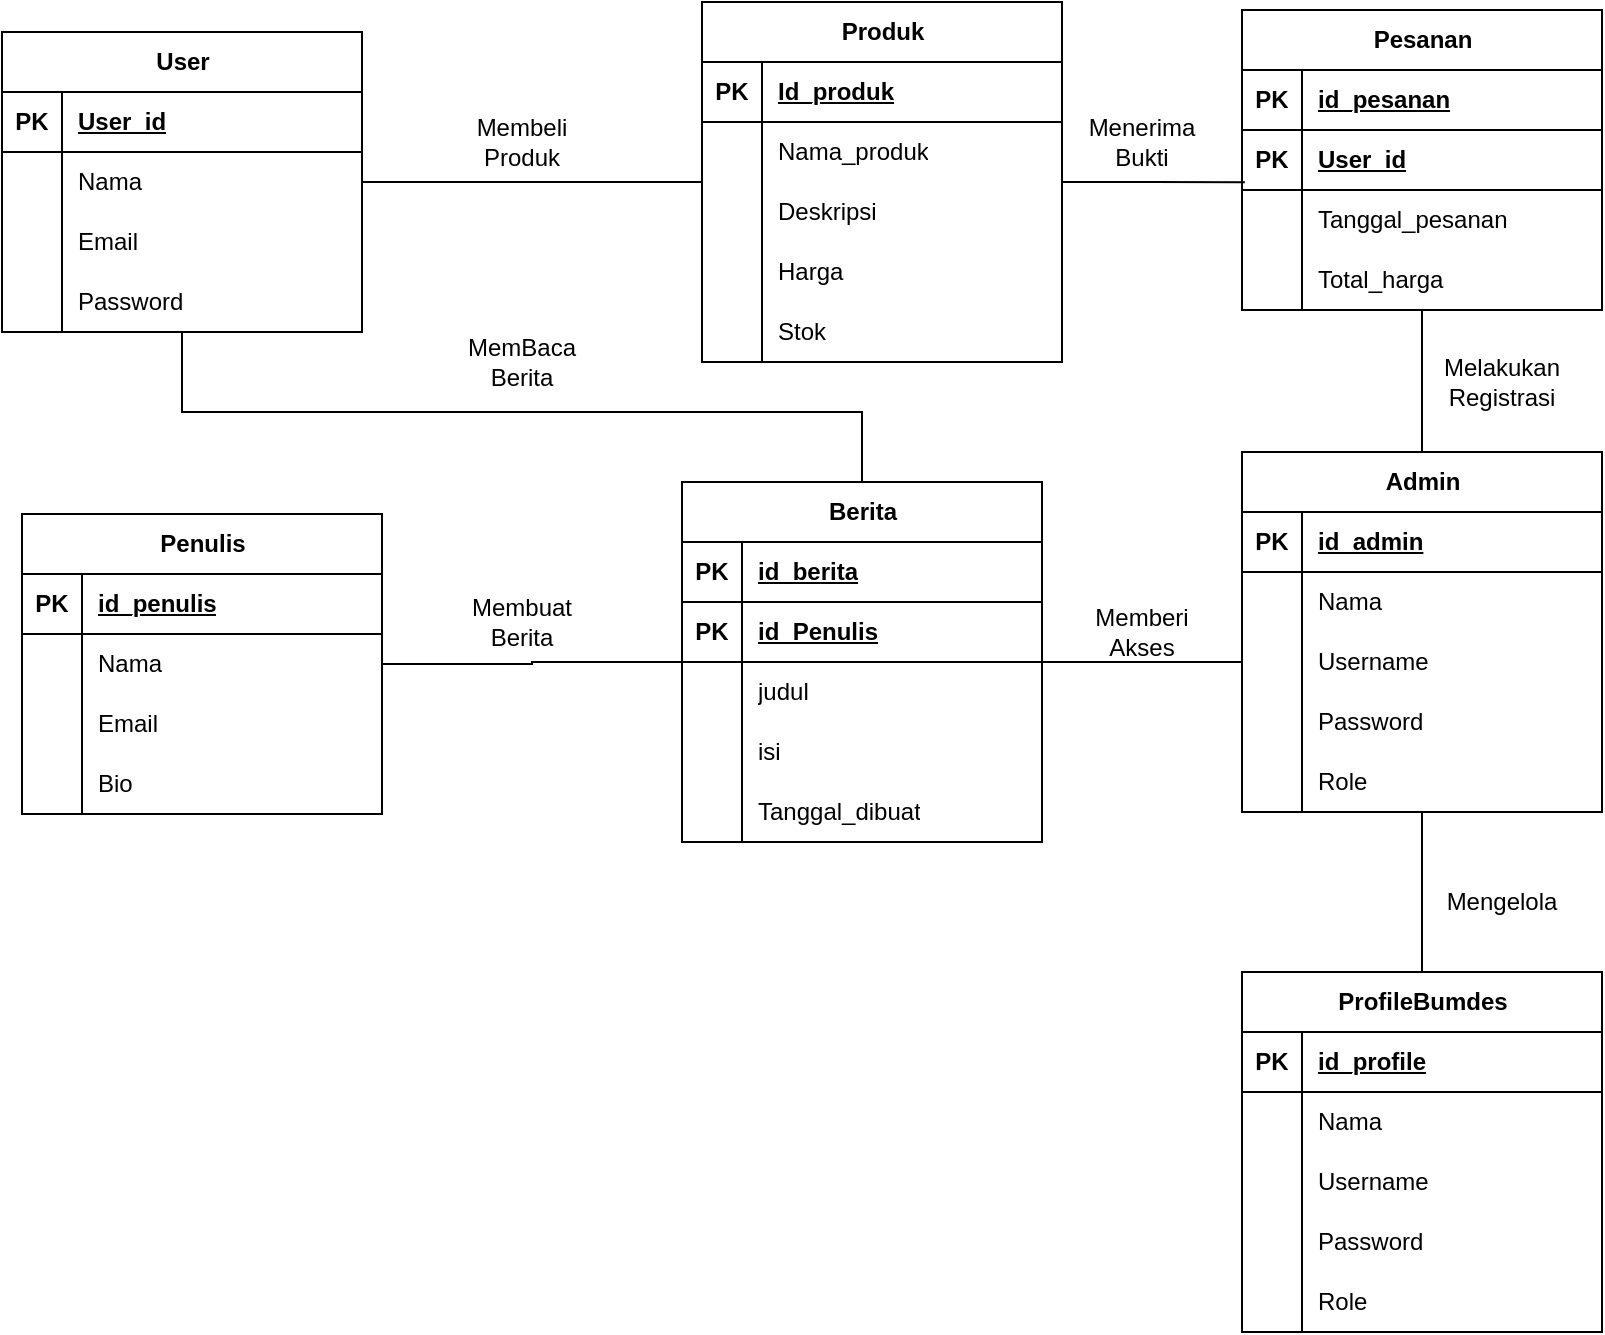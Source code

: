 <mxfile version="28.2.5">
  <diagram name="Halaman-1" id="cTESBVp0SVRdJLXbt6dI">
    <mxGraphModel dx="2036" dy="766" grid="1" gridSize="10" guides="1" tooltips="1" connect="1" arrows="1" fold="1" page="1" pageScale="1" pageWidth="827" pageHeight="1169" math="0" shadow="0">
      <root>
        <mxCell id="0" />
        <mxCell id="1" parent="0" />
        <mxCell id="lo0qRyChbN0F71m8Q_Xr-131" style="edgeStyle=orthogonalEdgeStyle;rounded=0;orthogonalLoop=1;jettySize=auto;html=1;endArrow=none;endFill=0;" edge="1" parent="1" source="lo0qRyChbN0F71m8Q_Xr-12" target="lo0qRyChbN0F71m8Q_Xr-25">
          <mxGeometry relative="1" as="geometry" />
        </mxCell>
        <mxCell id="lo0qRyChbN0F71m8Q_Xr-139" style="edgeStyle=orthogonalEdgeStyle;rounded=0;orthogonalLoop=1;jettySize=auto;html=1;endArrow=none;endFill=0;" edge="1" parent="1" source="lo0qRyChbN0F71m8Q_Xr-12" target="lo0qRyChbN0F71m8Q_Xr-63">
          <mxGeometry relative="1" as="geometry">
            <Array as="points">
              <mxPoint x="30" y="370" />
              <mxPoint x="370" y="370" />
            </Array>
          </mxGeometry>
        </mxCell>
        <mxCell id="lo0qRyChbN0F71m8Q_Xr-12" value="User" style="shape=table;startSize=30;container=1;collapsible=1;childLayout=tableLayout;fixedRows=1;rowLines=0;fontStyle=1;align=center;resizeLast=1;html=1;" vertex="1" parent="1">
          <mxGeometry x="-60" y="180" width="180" height="150" as="geometry" />
        </mxCell>
        <mxCell id="lo0qRyChbN0F71m8Q_Xr-13" value="" style="shape=tableRow;horizontal=0;startSize=0;swimlaneHead=0;swimlaneBody=0;fillColor=none;collapsible=0;dropTarget=0;points=[[0,0.5],[1,0.5]];portConstraint=eastwest;top=0;left=0;right=0;bottom=1;" vertex="1" parent="lo0qRyChbN0F71m8Q_Xr-12">
          <mxGeometry y="30" width="180" height="30" as="geometry" />
        </mxCell>
        <mxCell id="lo0qRyChbN0F71m8Q_Xr-14" value="PK" style="shape=partialRectangle;connectable=0;fillColor=none;top=0;left=0;bottom=0;right=0;fontStyle=1;overflow=hidden;whiteSpace=wrap;html=1;" vertex="1" parent="lo0qRyChbN0F71m8Q_Xr-13">
          <mxGeometry width="30" height="30" as="geometry">
            <mxRectangle width="30" height="30" as="alternateBounds" />
          </mxGeometry>
        </mxCell>
        <mxCell id="lo0qRyChbN0F71m8Q_Xr-15" value="User_id" style="shape=partialRectangle;connectable=0;fillColor=none;top=0;left=0;bottom=0;right=0;align=left;spacingLeft=6;fontStyle=5;overflow=hidden;whiteSpace=wrap;html=1;" vertex="1" parent="lo0qRyChbN0F71m8Q_Xr-13">
          <mxGeometry x="30" width="150" height="30" as="geometry">
            <mxRectangle width="150" height="30" as="alternateBounds" />
          </mxGeometry>
        </mxCell>
        <mxCell id="lo0qRyChbN0F71m8Q_Xr-16" value="" style="shape=tableRow;horizontal=0;startSize=0;swimlaneHead=0;swimlaneBody=0;fillColor=none;collapsible=0;dropTarget=0;points=[[0,0.5],[1,0.5]];portConstraint=eastwest;top=0;left=0;right=0;bottom=0;" vertex="1" parent="lo0qRyChbN0F71m8Q_Xr-12">
          <mxGeometry y="60" width="180" height="30" as="geometry" />
        </mxCell>
        <mxCell id="lo0qRyChbN0F71m8Q_Xr-17" value="" style="shape=partialRectangle;connectable=0;fillColor=none;top=0;left=0;bottom=0;right=0;editable=1;overflow=hidden;whiteSpace=wrap;html=1;" vertex="1" parent="lo0qRyChbN0F71m8Q_Xr-16">
          <mxGeometry width="30" height="30" as="geometry">
            <mxRectangle width="30" height="30" as="alternateBounds" />
          </mxGeometry>
        </mxCell>
        <mxCell id="lo0qRyChbN0F71m8Q_Xr-18" value="Nama" style="shape=partialRectangle;connectable=0;fillColor=none;top=0;left=0;bottom=0;right=0;align=left;spacingLeft=6;overflow=hidden;whiteSpace=wrap;html=1;" vertex="1" parent="lo0qRyChbN0F71m8Q_Xr-16">
          <mxGeometry x="30" width="150" height="30" as="geometry">
            <mxRectangle width="150" height="30" as="alternateBounds" />
          </mxGeometry>
        </mxCell>
        <mxCell id="lo0qRyChbN0F71m8Q_Xr-19" value="" style="shape=tableRow;horizontal=0;startSize=0;swimlaneHead=0;swimlaneBody=0;fillColor=none;collapsible=0;dropTarget=0;points=[[0,0.5],[1,0.5]];portConstraint=eastwest;top=0;left=0;right=0;bottom=0;" vertex="1" parent="lo0qRyChbN0F71m8Q_Xr-12">
          <mxGeometry y="90" width="180" height="30" as="geometry" />
        </mxCell>
        <mxCell id="lo0qRyChbN0F71m8Q_Xr-20" value="" style="shape=partialRectangle;connectable=0;fillColor=none;top=0;left=0;bottom=0;right=0;editable=1;overflow=hidden;whiteSpace=wrap;html=1;" vertex="1" parent="lo0qRyChbN0F71m8Q_Xr-19">
          <mxGeometry width="30" height="30" as="geometry">
            <mxRectangle width="30" height="30" as="alternateBounds" />
          </mxGeometry>
        </mxCell>
        <mxCell id="lo0qRyChbN0F71m8Q_Xr-21" value="Email&amp;nbsp;&lt;span style=&quot;white-space: pre;&quot;&gt;&#x9;&lt;/span&gt;" style="shape=partialRectangle;connectable=0;fillColor=none;top=0;left=0;bottom=0;right=0;align=left;spacingLeft=6;overflow=hidden;whiteSpace=wrap;html=1;" vertex="1" parent="lo0qRyChbN0F71m8Q_Xr-19">
          <mxGeometry x="30" width="150" height="30" as="geometry">
            <mxRectangle width="150" height="30" as="alternateBounds" />
          </mxGeometry>
        </mxCell>
        <mxCell id="lo0qRyChbN0F71m8Q_Xr-22" value="" style="shape=tableRow;horizontal=0;startSize=0;swimlaneHead=0;swimlaneBody=0;fillColor=none;collapsible=0;dropTarget=0;points=[[0,0.5],[1,0.5]];portConstraint=eastwest;top=0;left=0;right=0;bottom=0;" vertex="1" parent="lo0qRyChbN0F71m8Q_Xr-12">
          <mxGeometry y="120" width="180" height="30" as="geometry" />
        </mxCell>
        <mxCell id="lo0qRyChbN0F71m8Q_Xr-23" value="" style="shape=partialRectangle;connectable=0;fillColor=none;top=0;left=0;bottom=0;right=0;editable=1;overflow=hidden;whiteSpace=wrap;html=1;" vertex="1" parent="lo0qRyChbN0F71m8Q_Xr-22">
          <mxGeometry width="30" height="30" as="geometry">
            <mxRectangle width="30" height="30" as="alternateBounds" />
          </mxGeometry>
        </mxCell>
        <mxCell id="lo0qRyChbN0F71m8Q_Xr-24" value="Password" style="shape=partialRectangle;connectable=0;fillColor=none;top=0;left=0;bottom=0;right=0;align=left;spacingLeft=6;overflow=hidden;whiteSpace=wrap;html=1;" vertex="1" parent="lo0qRyChbN0F71m8Q_Xr-22">
          <mxGeometry x="30" width="150" height="30" as="geometry">
            <mxRectangle width="150" height="30" as="alternateBounds" />
          </mxGeometry>
        </mxCell>
        <mxCell id="lo0qRyChbN0F71m8Q_Xr-25" value="Produk" style="shape=table;startSize=30;container=1;collapsible=1;childLayout=tableLayout;fixedRows=1;rowLines=0;fontStyle=1;align=center;resizeLast=1;html=1;" vertex="1" parent="1">
          <mxGeometry x="290" y="165" width="180" height="180" as="geometry" />
        </mxCell>
        <mxCell id="lo0qRyChbN0F71m8Q_Xr-26" value="" style="shape=tableRow;horizontal=0;startSize=0;swimlaneHead=0;swimlaneBody=0;fillColor=none;collapsible=0;dropTarget=0;points=[[0,0.5],[1,0.5]];portConstraint=eastwest;top=0;left=0;right=0;bottom=1;" vertex="1" parent="lo0qRyChbN0F71m8Q_Xr-25">
          <mxGeometry y="30" width="180" height="30" as="geometry" />
        </mxCell>
        <mxCell id="lo0qRyChbN0F71m8Q_Xr-27" value="PK" style="shape=partialRectangle;connectable=0;fillColor=none;top=0;left=0;bottom=0;right=0;fontStyle=1;overflow=hidden;whiteSpace=wrap;html=1;" vertex="1" parent="lo0qRyChbN0F71m8Q_Xr-26">
          <mxGeometry width="30" height="30" as="geometry">
            <mxRectangle width="30" height="30" as="alternateBounds" />
          </mxGeometry>
        </mxCell>
        <mxCell id="lo0qRyChbN0F71m8Q_Xr-28" value="Id_produk" style="shape=partialRectangle;connectable=0;fillColor=none;top=0;left=0;bottom=0;right=0;align=left;spacingLeft=6;fontStyle=5;overflow=hidden;whiteSpace=wrap;html=1;" vertex="1" parent="lo0qRyChbN0F71m8Q_Xr-26">
          <mxGeometry x="30" width="150" height="30" as="geometry">
            <mxRectangle width="150" height="30" as="alternateBounds" />
          </mxGeometry>
        </mxCell>
        <mxCell id="lo0qRyChbN0F71m8Q_Xr-29" value="" style="shape=tableRow;horizontal=0;startSize=0;swimlaneHead=0;swimlaneBody=0;fillColor=none;collapsible=0;dropTarget=0;points=[[0,0.5],[1,0.5]];portConstraint=eastwest;top=0;left=0;right=0;bottom=0;" vertex="1" parent="lo0qRyChbN0F71m8Q_Xr-25">
          <mxGeometry y="60" width="180" height="30" as="geometry" />
        </mxCell>
        <mxCell id="lo0qRyChbN0F71m8Q_Xr-30" value="" style="shape=partialRectangle;connectable=0;fillColor=none;top=0;left=0;bottom=0;right=0;editable=1;overflow=hidden;whiteSpace=wrap;html=1;" vertex="1" parent="lo0qRyChbN0F71m8Q_Xr-29">
          <mxGeometry width="30" height="30" as="geometry">
            <mxRectangle width="30" height="30" as="alternateBounds" />
          </mxGeometry>
        </mxCell>
        <mxCell id="lo0qRyChbN0F71m8Q_Xr-31" value="Nama_produk" style="shape=partialRectangle;connectable=0;fillColor=none;top=0;left=0;bottom=0;right=0;align=left;spacingLeft=6;overflow=hidden;whiteSpace=wrap;html=1;" vertex="1" parent="lo0qRyChbN0F71m8Q_Xr-29">
          <mxGeometry x="30" width="150" height="30" as="geometry">
            <mxRectangle width="150" height="30" as="alternateBounds" />
          </mxGeometry>
        </mxCell>
        <mxCell id="lo0qRyChbN0F71m8Q_Xr-32" value="" style="shape=tableRow;horizontal=0;startSize=0;swimlaneHead=0;swimlaneBody=0;fillColor=none;collapsible=0;dropTarget=0;points=[[0,0.5],[1,0.5]];portConstraint=eastwest;top=0;left=0;right=0;bottom=0;" vertex="1" parent="lo0qRyChbN0F71m8Q_Xr-25">
          <mxGeometry y="90" width="180" height="30" as="geometry" />
        </mxCell>
        <mxCell id="lo0qRyChbN0F71m8Q_Xr-33" value="" style="shape=partialRectangle;connectable=0;fillColor=none;top=0;left=0;bottom=0;right=0;editable=1;overflow=hidden;whiteSpace=wrap;html=1;" vertex="1" parent="lo0qRyChbN0F71m8Q_Xr-32">
          <mxGeometry width="30" height="30" as="geometry">
            <mxRectangle width="30" height="30" as="alternateBounds" />
          </mxGeometry>
        </mxCell>
        <mxCell id="lo0qRyChbN0F71m8Q_Xr-34" value="Deskripsi" style="shape=partialRectangle;connectable=0;fillColor=none;top=0;left=0;bottom=0;right=0;align=left;spacingLeft=6;overflow=hidden;whiteSpace=wrap;html=1;" vertex="1" parent="lo0qRyChbN0F71m8Q_Xr-32">
          <mxGeometry x="30" width="150" height="30" as="geometry">
            <mxRectangle width="150" height="30" as="alternateBounds" />
          </mxGeometry>
        </mxCell>
        <mxCell id="lo0qRyChbN0F71m8Q_Xr-35" value="" style="shape=tableRow;horizontal=0;startSize=0;swimlaneHead=0;swimlaneBody=0;fillColor=none;collapsible=0;dropTarget=0;points=[[0,0.5],[1,0.5]];portConstraint=eastwest;top=0;left=0;right=0;bottom=0;" vertex="1" parent="lo0qRyChbN0F71m8Q_Xr-25">
          <mxGeometry y="120" width="180" height="30" as="geometry" />
        </mxCell>
        <mxCell id="lo0qRyChbN0F71m8Q_Xr-36" value="" style="shape=partialRectangle;connectable=0;fillColor=none;top=0;left=0;bottom=0;right=0;editable=1;overflow=hidden;whiteSpace=wrap;html=1;" vertex="1" parent="lo0qRyChbN0F71m8Q_Xr-35">
          <mxGeometry width="30" height="30" as="geometry">
            <mxRectangle width="30" height="30" as="alternateBounds" />
          </mxGeometry>
        </mxCell>
        <mxCell id="lo0qRyChbN0F71m8Q_Xr-37" value="Harga" style="shape=partialRectangle;connectable=0;fillColor=none;top=0;left=0;bottom=0;right=0;align=left;spacingLeft=6;overflow=hidden;whiteSpace=wrap;html=1;" vertex="1" parent="lo0qRyChbN0F71m8Q_Xr-35">
          <mxGeometry x="30" width="150" height="30" as="geometry">
            <mxRectangle width="150" height="30" as="alternateBounds" />
          </mxGeometry>
        </mxCell>
        <mxCell id="lo0qRyChbN0F71m8Q_Xr-38" value="" style="shape=tableRow;horizontal=0;startSize=0;swimlaneHead=0;swimlaneBody=0;fillColor=none;collapsible=0;dropTarget=0;points=[[0,0.5],[1,0.5]];portConstraint=eastwest;top=0;left=0;right=0;bottom=0;" vertex="1" parent="lo0qRyChbN0F71m8Q_Xr-25">
          <mxGeometry y="150" width="180" height="30" as="geometry" />
        </mxCell>
        <mxCell id="lo0qRyChbN0F71m8Q_Xr-39" value="" style="shape=partialRectangle;connectable=0;fillColor=none;top=0;left=0;bottom=0;right=0;editable=1;overflow=hidden;whiteSpace=wrap;html=1;" vertex="1" parent="lo0qRyChbN0F71m8Q_Xr-38">
          <mxGeometry width="30" height="30" as="geometry">
            <mxRectangle width="30" height="30" as="alternateBounds" />
          </mxGeometry>
        </mxCell>
        <mxCell id="lo0qRyChbN0F71m8Q_Xr-40" value="Stok" style="shape=partialRectangle;connectable=0;fillColor=none;top=0;left=0;bottom=0;right=0;align=left;spacingLeft=6;overflow=hidden;whiteSpace=wrap;html=1;" vertex="1" parent="lo0qRyChbN0F71m8Q_Xr-38">
          <mxGeometry x="30" width="150" height="30" as="geometry">
            <mxRectangle width="150" height="30" as="alternateBounds" />
          </mxGeometry>
        </mxCell>
        <mxCell id="lo0qRyChbN0F71m8Q_Xr-41" value="Pesanan" style="shape=table;startSize=30;container=1;collapsible=1;childLayout=tableLayout;fixedRows=1;rowLines=0;fontStyle=1;align=center;resizeLast=1;html=1;" vertex="1" parent="1">
          <mxGeometry x="560" y="169" width="180" height="150" as="geometry" />
        </mxCell>
        <mxCell id="lo0qRyChbN0F71m8Q_Xr-42" value="" style="shape=tableRow;horizontal=0;startSize=0;swimlaneHead=0;swimlaneBody=0;fillColor=none;collapsible=0;dropTarget=0;points=[[0,0.5],[1,0.5]];portConstraint=eastwest;top=0;left=0;right=0;bottom=1;" vertex="1" parent="lo0qRyChbN0F71m8Q_Xr-41">
          <mxGeometry y="30" width="180" height="30" as="geometry" />
        </mxCell>
        <mxCell id="lo0qRyChbN0F71m8Q_Xr-43" value="PK" style="shape=partialRectangle;connectable=0;fillColor=none;top=0;left=0;bottom=0;right=0;fontStyle=1;overflow=hidden;whiteSpace=wrap;html=1;" vertex="1" parent="lo0qRyChbN0F71m8Q_Xr-42">
          <mxGeometry width="30" height="30" as="geometry">
            <mxRectangle width="30" height="30" as="alternateBounds" />
          </mxGeometry>
        </mxCell>
        <mxCell id="lo0qRyChbN0F71m8Q_Xr-44" value="id_pesanan" style="shape=partialRectangle;connectable=0;fillColor=none;top=0;left=0;bottom=0;right=0;align=left;spacingLeft=6;fontStyle=5;overflow=hidden;whiteSpace=wrap;html=1;" vertex="1" parent="lo0qRyChbN0F71m8Q_Xr-42">
          <mxGeometry x="30" width="150" height="30" as="geometry">
            <mxRectangle width="150" height="30" as="alternateBounds" />
          </mxGeometry>
        </mxCell>
        <mxCell id="lo0qRyChbN0F71m8Q_Xr-57" value="" style="shape=tableRow;horizontal=0;startSize=0;swimlaneHead=0;swimlaneBody=0;fillColor=none;collapsible=0;dropTarget=0;points=[[0,0.5],[1,0.5]];portConstraint=eastwest;top=0;left=0;right=0;bottom=1;" vertex="1" parent="lo0qRyChbN0F71m8Q_Xr-41">
          <mxGeometry y="60" width="180" height="30" as="geometry" />
        </mxCell>
        <mxCell id="lo0qRyChbN0F71m8Q_Xr-58" value="PK" style="shape=partialRectangle;connectable=0;fillColor=none;top=0;left=0;bottom=0;right=0;fontStyle=1;overflow=hidden;whiteSpace=wrap;html=1;" vertex="1" parent="lo0qRyChbN0F71m8Q_Xr-57">
          <mxGeometry width="30" height="30" as="geometry">
            <mxRectangle width="30" height="30" as="alternateBounds" />
          </mxGeometry>
        </mxCell>
        <mxCell id="lo0qRyChbN0F71m8Q_Xr-59" value="User_id" style="shape=partialRectangle;connectable=0;fillColor=none;top=0;left=0;bottom=0;right=0;align=left;spacingLeft=6;fontStyle=5;overflow=hidden;whiteSpace=wrap;html=1;" vertex="1" parent="lo0qRyChbN0F71m8Q_Xr-57">
          <mxGeometry x="30" width="150" height="30" as="geometry">
            <mxRectangle width="150" height="30" as="alternateBounds" />
          </mxGeometry>
        </mxCell>
        <mxCell id="lo0qRyChbN0F71m8Q_Xr-45" value="" style="shape=tableRow;horizontal=0;startSize=0;swimlaneHead=0;swimlaneBody=0;fillColor=none;collapsible=0;dropTarget=0;points=[[0,0.5],[1,0.5]];portConstraint=eastwest;top=0;left=0;right=0;bottom=0;" vertex="1" parent="lo0qRyChbN0F71m8Q_Xr-41">
          <mxGeometry y="90" width="180" height="30" as="geometry" />
        </mxCell>
        <mxCell id="lo0qRyChbN0F71m8Q_Xr-46" value="" style="shape=partialRectangle;connectable=0;fillColor=none;top=0;left=0;bottom=0;right=0;editable=1;overflow=hidden;whiteSpace=wrap;html=1;" vertex="1" parent="lo0qRyChbN0F71m8Q_Xr-45">
          <mxGeometry width="30" height="30" as="geometry">
            <mxRectangle width="30" height="30" as="alternateBounds" />
          </mxGeometry>
        </mxCell>
        <mxCell id="lo0qRyChbN0F71m8Q_Xr-47" value="Tanggal_pesanan" style="shape=partialRectangle;connectable=0;fillColor=none;top=0;left=0;bottom=0;right=0;align=left;spacingLeft=6;overflow=hidden;whiteSpace=wrap;html=1;" vertex="1" parent="lo0qRyChbN0F71m8Q_Xr-45">
          <mxGeometry x="30" width="150" height="30" as="geometry">
            <mxRectangle width="150" height="30" as="alternateBounds" />
          </mxGeometry>
        </mxCell>
        <mxCell id="lo0qRyChbN0F71m8Q_Xr-48" value="" style="shape=tableRow;horizontal=0;startSize=0;swimlaneHead=0;swimlaneBody=0;fillColor=none;collapsible=0;dropTarget=0;points=[[0,0.5],[1,0.5]];portConstraint=eastwest;top=0;left=0;right=0;bottom=0;" vertex="1" parent="lo0qRyChbN0F71m8Q_Xr-41">
          <mxGeometry y="120" width="180" height="30" as="geometry" />
        </mxCell>
        <mxCell id="lo0qRyChbN0F71m8Q_Xr-49" value="" style="shape=partialRectangle;connectable=0;fillColor=none;top=0;left=0;bottom=0;right=0;editable=1;overflow=hidden;whiteSpace=wrap;html=1;" vertex="1" parent="lo0qRyChbN0F71m8Q_Xr-48">
          <mxGeometry width="30" height="30" as="geometry">
            <mxRectangle width="30" height="30" as="alternateBounds" />
          </mxGeometry>
        </mxCell>
        <mxCell id="lo0qRyChbN0F71m8Q_Xr-50" value="Total_harga" style="shape=partialRectangle;connectable=0;fillColor=none;top=0;left=0;bottom=0;right=0;align=left;spacingLeft=6;overflow=hidden;whiteSpace=wrap;html=1;" vertex="1" parent="lo0qRyChbN0F71m8Q_Xr-48">
          <mxGeometry x="30" width="150" height="30" as="geometry">
            <mxRectangle width="150" height="30" as="alternateBounds" />
          </mxGeometry>
        </mxCell>
        <mxCell id="lo0qRyChbN0F71m8Q_Xr-130" style="edgeStyle=orthogonalEdgeStyle;rounded=0;orthogonalLoop=1;jettySize=auto;html=1;entryX=0;entryY=0.5;entryDx=0;entryDy=0;endArrow=none;endFill=0;" edge="1" parent="1" source="lo0qRyChbN0F71m8Q_Xr-63" target="lo0qRyChbN0F71m8Q_Xr-102">
          <mxGeometry relative="1" as="geometry" />
        </mxCell>
        <mxCell id="lo0qRyChbN0F71m8Q_Xr-63" value="Berita" style="shape=table;startSize=30;container=1;collapsible=1;childLayout=tableLayout;fixedRows=1;rowLines=0;fontStyle=1;align=center;resizeLast=1;html=1;" vertex="1" parent="1">
          <mxGeometry x="280" y="405" width="180" height="180" as="geometry" />
        </mxCell>
        <mxCell id="lo0qRyChbN0F71m8Q_Xr-64" value="" style="shape=tableRow;horizontal=0;startSize=0;swimlaneHead=0;swimlaneBody=0;fillColor=none;collapsible=0;dropTarget=0;points=[[0,0.5],[1,0.5]];portConstraint=eastwest;top=0;left=0;right=0;bottom=1;" vertex="1" parent="lo0qRyChbN0F71m8Q_Xr-63">
          <mxGeometry y="30" width="180" height="30" as="geometry" />
        </mxCell>
        <mxCell id="lo0qRyChbN0F71m8Q_Xr-65" value="PK" style="shape=partialRectangle;connectable=0;fillColor=none;top=0;left=0;bottom=0;right=0;fontStyle=1;overflow=hidden;whiteSpace=wrap;html=1;" vertex="1" parent="lo0qRyChbN0F71m8Q_Xr-64">
          <mxGeometry width="30" height="30" as="geometry">
            <mxRectangle width="30" height="30" as="alternateBounds" />
          </mxGeometry>
        </mxCell>
        <mxCell id="lo0qRyChbN0F71m8Q_Xr-66" value="id_berita" style="shape=partialRectangle;connectable=0;fillColor=none;top=0;left=0;bottom=0;right=0;align=left;spacingLeft=6;fontStyle=5;overflow=hidden;whiteSpace=wrap;html=1;" vertex="1" parent="lo0qRyChbN0F71m8Q_Xr-64">
          <mxGeometry x="30" width="150" height="30" as="geometry">
            <mxRectangle width="150" height="30" as="alternateBounds" />
          </mxGeometry>
        </mxCell>
        <mxCell id="lo0qRyChbN0F71m8Q_Xr-73" value="" style="shape=tableRow;horizontal=0;startSize=0;swimlaneHead=0;swimlaneBody=0;fillColor=none;collapsible=0;dropTarget=0;points=[[0,0.5],[1,0.5]];portConstraint=eastwest;top=0;left=0;right=0;bottom=1;" vertex="1" parent="lo0qRyChbN0F71m8Q_Xr-63">
          <mxGeometry y="60" width="180" height="30" as="geometry" />
        </mxCell>
        <mxCell id="lo0qRyChbN0F71m8Q_Xr-74" value="PK" style="shape=partialRectangle;connectable=0;fillColor=none;top=0;left=0;bottom=0;right=0;fontStyle=1;overflow=hidden;whiteSpace=wrap;html=1;" vertex="1" parent="lo0qRyChbN0F71m8Q_Xr-73">
          <mxGeometry width="30" height="30" as="geometry">
            <mxRectangle width="30" height="30" as="alternateBounds" />
          </mxGeometry>
        </mxCell>
        <mxCell id="lo0qRyChbN0F71m8Q_Xr-75" value="id_Penulis" style="shape=partialRectangle;connectable=0;fillColor=none;top=0;left=0;bottom=0;right=0;align=left;spacingLeft=6;fontStyle=5;overflow=hidden;whiteSpace=wrap;html=1;" vertex="1" parent="lo0qRyChbN0F71m8Q_Xr-73">
          <mxGeometry x="30" width="150" height="30" as="geometry">
            <mxRectangle width="150" height="30" as="alternateBounds" />
          </mxGeometry>
        </mxCell>
        <mxCell id="lo0qRyChbN0F71m8Q_Xr-67" value="" style="shape=tableRow;horizontal=0;startSize=0;swimlaneHead=0;swimlaneBody=0;fillColor=none;collapsible=0;dropTarget=0;points=[[0,0.5],[1,0.5]];portConstraint=eastwest;top=0;left=0;right=0;bottom=0;" vertex="1" parent="lo0qRyChbN0F71m8Q_Xr-63">
          <mxGeometry y="90" width="180" height="30" as="geometry" />
        </mxCell>
        <mxCell id="lo0qRyChbN0F71m8Q_Xr-68" value="" style="shape=partialRectangle;connectable=0;fillColor=none;top=0;left=0;bottom=0;right=0;editable=1;overflow=hidden;whiteSpace=wrap;html=1;" vertex="1" parent="lo0qRyChbN0F71m8Q_Xr-67">
          <mxGeometry width="30" height="30" as="geometry">
            <mxRectangle width="30" height="30" as="alternateBounds" />
          </mxGeometry>
        </mxCell>
        <mxCell id="lo0qRyChbN0F71m8Q_Xr-69" value="judul" style="shape=partialRectangle;connectable=0;fillColor=none;top=0;left=0;bottom=0;right=0;align=left;spacingLeft=6;overflow=hidden;whiteSpace=wrap;html=1;" vertex="1" parent="lo0qRyChbN0F71m8Q_Xr-67">
          <mxGeometry x="30" width="150" height="30" as="geometry">
            <mxRectangle width="150" height="30" as="alternateBounds" />
          </mxGeometry>
        </mxCell>
        <mxCell id="lo0qRyChbN0F71m8Q_Xr-70" value="" style="shape=tableRow;horizontal=0;startSize=0;swimlaneHead=0;swimlaneBody=0;fillColor=none;collapsible=0;dropTarget=0;points=[[0,0.5],[1,0.5]];portConstraint=eastwest;top=0;left=0;right=0;bottom=0;" vertex="1" parent="lo0qRyChbN0F71m8Q_Xr-63">
          <mxGeometry y="120" width="180" height="30" as="geometry" />
        </mxCell>
        <mxCell id="lo0qRyChbN0F71m8Q_Xr-71" value="" style="shape=partialRectangle;connectable=0;fillColor=none;top=0;left=0;bottom=0;right=0;editable=1;overflow=hidden;whiteSpace=wrap;html=1;" vertex="1" parent="lo0qRyChbN0F71m8Q_Xr-70">
          <mxGeometry width="30" height="30" as="geometry">
            <mxRectangle width="30" height="30" as="alternateBounds" />
          </mxGeometry>
        </mxCell>
        <mxCell id="lo0qRyChbN0F71m8Q_Xr-72" value="isi" style="shape=partialRectangle;connectable=0;fillColor=none;top=0;left=0;bottom=0;right=0;align=left;spacingLeft=6;overflow=hidden;whiteSpace=wrap;html=1;" vertex="1" parent="lo0qRyChbN0F71m8Q_Xr-70">
          <mxGeometry x="30" width="150" height="30" as="geometry">
            <mxRectangle width="150" height="30" as="alternateBounds" />
          </mxGeometry>
        </mxCell>
        <mxCell id="lo0qRyChbN0F71m8Q_Xr-76" value="" style="shape=tableRow;horizontal=0;startSize=0;swimlaneHead=0;swimlaneBody=0;fillColor=none;collapsible=0;dropTarget=0;points=[[0,0.5],[1,0.5]];portConstraint=eastwest;top=0;left=0;right=0;bottom=0;" vertex="1" parent="lo0qRyChbN0F71m8Q_Xr-63">
          <mxGeometry y="150" width="180" height="30" as="geometry" />
        </mxCell>
        <mxCell id="lo0qRyChbN0F71m8Q_Xr-77" value="" style="shape=partialRectangle;connectable=0;fillColor=none;top=0;left=0;bottom=0;right=0;editable=1;overflow=hidden;whiteSpace=wrap;html=1;" vertex="1" parent="lo0qRyChbN0F71m8Q_Xr-76">
          <mxGeometry width="30" height="30" as="geometry">
            <mxRectangle width="30" height="30" as="alternateBounds" />
          </mxGeometry>
        </mxCell>
        <mxCell id="lo0qRyChbN0F71m8Q_Xr-78" value="Tanggal_dibuat" style="shape=partialRectangle;connectable=0;fillColor=none;top=0;left=0;bottom=0;right=0;align=left;spacingLeft=6;overflow=hidden;whiteSpace=wrap;html=1;" vertex="1" parent="lo0qRyChbN0F71m8Q_Xr-76">
          <mxGeometry x="30" width="150" height="30" as="geometry">
            <mxRectangle width="150" height="30" as="alternateBounds" />
          </mxGeometry>
        </mxCell>
        <mxCell id="lo0qRyChbN0F71m8Q_Xr-129" style="edgeStyle=orthogonalEdgeStyle;rounded=0;orthogonalLoop=1;jettySize=auto;html=1;endArrow=none;endFill=0;" edge="1" parent="1" source="lo0qRyChbN0F71m8Q_Xr-79" target="lo0qRyChbN0F71m8Q_Xr-63">
          <mxGeometry relative="1" as="geometry" />
        </mxCell>
        <mxCell id="lo0qRyChbN0F71m8Q_Xr-79" value="Penulis" style="shape=table;startSize=30;container=1;collapsible=1;childLayout=tableLayout;fixedRows=1;rowLines=0;fontStyle=1;align=center;resizeLast=1;html=1;" vertex="1" parent="1">
          <mxGeometry x="-50" y="421" width="180" height="150" as="geometry" />
        </mxCell>
        <mxCell id="lo0qRyChbN0F71m8Q_Xr-80" value="" style="shape=tableRow;horizontal=0;startSize=0;swimlaneHead=0;swimlaneBody=0;fillColor=none;collapsible=0;dropTarget=0;points=[[0,0.5],[1,0.5]];portConstraint=eastwest;top=0;left=0;right=0;bottom=1;" vertex="1" parent="lo0qRyChbN0F71m8Q_Xr-79">
          <mxGeometry y="30" width="180" height="30" as="geometry" />
        </mxCell>
        <mxCell id="lo0qRyChbN0F71m8Q_Xr-81" value="PK" style="shape=partialRectangle;connectable=0;fillColor=none;top=0;left=0;bottom=0;right=0;fontStyle=1;overflow=hidden;whiteSpace=wrap;html=1;" vertex="1" parent="lo0qRyChbN0F71m8Q_Xr-80">
          <mxGeometry width="30" height="30" as="geometry">
            <mxRectangle width="30" height="30" as="alternateBounds" />
          </mxGeometry>
        </mxCell>
        <mxCell id="lo0qRyChbN0F71m8Q_Xr-82" value="id_penulis" style="shape=partialRectangle;connectable=0;fillColor=none;top=0;left=0;bottom=0;right=0;align=left;spacingLeft=6;fontStyle=5;overflow=hidden;whiteSpace=wrap;html=1;" vertex="1" parent="lo0qRyChbN0F71m8Q_Xr-80">
          <mxGeometry x="30" width="150" height="30" as="geometry">
            <mxRectangle width="150" height="30" as="alternateBounds" />
          </mxGeometry>
        </mxCell>
        <mxCell id="lo0qRyChbN0F71m8Q_Xr-83" value="" style="shape=tableRow;horizontal=0;startSize=0;swimlaneHead=0;swimlaneBody=0;fillColor=none;collapsible=0;dropTarget=0;points=[[0,0.5],[1,0.5]];portConstraint=eastwest;top=0;left=0;right=0;bottom=0;" vertex="1" parent="lo0qRyChbN0F71m8Q_Xr-79">
          <mxGeometry y="60" width="180" height="30" as="geometry" />
        </mxCell>
        <mxCell id="lo0qRyChbN0F71m8Q_Xr-84" value="" style="shape=partialRectangle;connectable=0;fillColor=none;top=0;left=0;bottom=0;right=0;editable=1;overflow=hidden;whiteSpace=wrap;html=1;" vertex="1" parent="lo0qRyChbN0F71m8Q_Xr-83">
          <mxGeometry width="30" height="30" as="geometry">
            <mxRectangle width="30" height="30" as="alternateBounds" />
          </mxGeometry>
        </mxCell>
        <mxCell id="lo0qRyChbN0F71m8Q_Xr-85" value="Nama" style="shape=partialRectangle;connectable=0;fillColor=none;top=0;left=0;bottom=0;right=0;align=left;spacingLeft=6;overflow=hidden;whiteSpace=wrap;html=1;" vertex="1" parent="lo0qRyChbN0F71m8Q_Xr-83">
          <mxGeometry x="30" width="150" height="30" as="geometry">
            <mxRectangle width="150" height="30" as="alternateBounds" />
          </mxGeometry>
        </mxCell>
        <mxCell id="lo0qRyChbN0F71m8Q_Xr-86" value="" style="shape=tableRow;horizontal=0;startSize=0;swimlaneHead=0;swimlaneBody=0;fillColor=none;collapsible=0;dropTarget=0;points=[[0,0.5],[1,0.5]];portConstraint=eastwest;top=0;left=0;right=0;bottom=0;" vertex="1" parent="lo0qRyChbN0F71m8Q_Xr-79">
          <mxGeometry y="90" width="180" height="30" as="geometry" />
        </mxCell>
        <mxCell id="lo0qRyChbN0F71m8Q_Xr-87" value="" style="shape=partialRectangle;connectable=0;fillColor=none;top=0;left=0;bottom=0;right=0;editable=1;overflow=hidden;whiteSpace=wrap;html=1;" vertex="1" parent="lo0qRyChbN0F71m8Q_Xr-86">
          <mxGeometry width="30" height="30" as="geometry">
            <mxRectangle width="30" height="30" as="alternateBounds" />
          </mxGeometry>
        </mxCell>
        <mxCell id="lo0qRyChbN0F71m8Q_Xr-88" value="Email" style="shape=partialRectangle;connectable=0;fillColor=none;top=0;left=0;bottom=0;right=0;align=left;spacingLeft=6;overflow=hidden;whiteSpace=wrap;html=1;" vertex="1" parent="lo0qRyChbN0F71m8Q_Xr-86">
          <mxGeometry x="30" width="150" height="30" as="geometry">
            <mxRectangle width="150" height="30" as="alternateBounds" />
          </mxGeometry>
        </mxCell>
        <mxCell id="lo0qRyChbN0F71m8Q_Xr-89" value="" style="shape=tableRow;horizontal=0;startSize=0;swimlaneHead=0;swimlaneBody=0;fillColor=none;collapsible=0;dropTarget=0;points=[[0,0.5],[1,0.5]];portConstraint=eastwest;top=0;left=0;right=0;bottom=0;" vertex="1" parent="lo0qRyChbN0F71m8Q_Xr-79">
          <mxGeometry y="120" width="180" height="30" as="geometry" />
        </mxCell>
        <mxCell id="lo0qRyChbN0F71m8Q_Xr-90" value="" style="shape=partialRectangle;connectable=0;fillColor=none;top=0;left=0;bottom=0;right=0;editable=1;overflow=hidden;whiteSpace=wrap;html=1;" vertex="1" parent="lo0qRyChbN0F71m8Q_Xr-89">
          <mxGeometry width="30" height="30" as="geometry">
            <mxRectangle width="30" height="30" as="alternateBounds" />
          </mxGeometry>
        </mxCell>
        <mxCell id="lo0qRyChbN0F71m8Q_Xr-91" value="Bio" style="shape=partialRectangle;connectable=0;fillColor=none;top=0;left=0;bottom=0;right=0;align=left;spacingLeft=6;overflow=hidden;whiteSpace=wrap;html=1;" vertex="1" parent="lo0qRyChbN0F71m8Q_Xr-89">
          <mxGeometry x="30" width="150" height="30" as="geometry">
            <mxRectangle width="150" height="30" as="alternateBounds" />
          </mxGeometry>
        </mxCell>
        <mxCell id="lo0qRyChbN0F71m8Q_Xr-134" style="edgeStyle=orthogonalEdgeStyle;rounded=0;orthogonalLoop=1;jettySize=auto;html=1;endArrow=none;endFill=0;" edge="1" parent="1" source="lo0qRyChbN0F71m8Q_Xr-95" target="lo0qRyChbN0F71m8Q_Xr-41">
          <mxGeometry relative="1" as="geometry" />
        </mxCell>
        <mxCell id="lo0qRyChbN0F71m8Q_Xr-95" value="Admin" style="shape=table;startSize=30;container=1;collapsible=1;childLayout=tableLayout;fixedRows=1;rowLines=0;fontStyle=1;align=center;resizeLast=1;html=1;" vertex="1" parent="1">
          <mxGeometry x="560" y="390" width="180" height="180" as="geometry" />
        </mxCell>
        <mxCell id="lo0qRyChbN0F71m8Q_Xr-96" value="" style="shape=tableRow;horizontal=0;startSize=0;swimlaneHead=0;swimlaneBody=0;fillColor=none;collapsible=0;dropTarget=0;points=[[0,0.5],[1,0.5]];portConstraint=eastwest;top=0;left=0;right=0;bottom=1;" vertex="1" parent="lo0qRyChbN0F71m8Q_Xr-95">
          <mxGeometry y="30" width="180" height="30" as="geometry" />
        </mxCell>
        <mxCell id="lo0qRyChbN0F71m8Q_Xr-97" value="PK" style="shape=partialRectangle;connectable=0;fillColor=none;top=0;left=0;bottom=0;right=0;fontStyle=1;overflow=hidden;whiteSpace=wrap;html=1;" vertex="1" parent="lo0qRyChbN0F71m8Q_Xr-96">
          <mxGeometry width="30" height="30" as="geometry">
            <mxRectangle width="30" height="30" as="alternateBounds" />
          </mxGeometry>
        </mxCell>
        <mxCell id="lo0qRyChbN0F71m8Q_Xr-98" value="id_admin" style="shape=partialRectangle;connectable=0;fillColor=none;top=0;left=0;bottom=0;right=0;align=left;spacingLeft=6;fontStyle=5;overflow=hidden;whiteSpace=wrap;html=1;" vertex="1" parent="lo0qRyChbN0F71m8Q_Xr-96">
          <mxGeometry x="30" width="150" height="30" as="geometry">
            <mxRectangle width="150" height="30" as="alternateBounds" />
          </mxGeometry>
        </mxCell>
        <mxCell id="lo0qRyChbN0F71m8Q_Xr-99" value="" style="shape=tableRow;horizontal=0;startSize=0;swimlaneHead=0;swimlaneBody=0;fillColor=none;collapsible=0;dropTarget=0;points=[[0,0.5],[1,0.5]];portConstraint=eastwest;top=0;left=0;right=0;bottom=0;" vertex="1" parent="lo0qRyChbN0F71m8Q_Xr-95">
          <mxGeometry y="60" width="180" height="30" as="geometry" />
        </mxCell>
        <mxCell id="lo0qRyChbN0F71m8Q_Xr-100" value="" style="shape=partialRectangle;connectable=0;fillColor=none;top=0;left=0;bottom=0;right=0;editable=1;overflow=hidden;whiteSpace=wrap;html=1;" vertex="1" parent="lo0qRyChbN0F71m8Q_Xr-99">
          <mxGeometry width="30" height="30" as="geometry">
            <mxRectangle width="30" height="30" as="alternateBounds" />
          </mxGeometry>
        </mxCell>
        <mxCell id="lo0qRyChbN0F71m8Q_Xr-101" value="Nama" style="shape=partialRectangle;connectable=0;fillColor=none;top=0;left=0;bottom=0;right=0;align=left;spacingLeft=6;overflow=hidden;whiteSpace=wrap;html=1;" vertex="1" parent="lo0qRyChbN0F71m8Q_Xr-99">
          <mxGeometry x="30" width="150" height="30" as="geometry">
            <mxRectangle width="150" height="30" as="alternateBounds" />
          </mxGeometry>
        </mxCell>
        <mxCell id="lo0qRyChbN0F71m8Q_Xr-102" value="" style="shape=tableRow;horizontal=0;startSize=0;swimlaneHead=0;swimlaneBody=0;fillColor=none;collapsible=0;dropTarget=0;points=[[0,0.5],[1,0.5]];portConstraint=eastwest;top=0;left=0;right=0;bottom=0;" vertex="1" parent="lo0qRyChbN0F71m8Q_Xr-95">
          <mxGeometry y="90" width="180" height="30" as="geometry" />
        </mxCell>
        <mxCell id="lo0qRyChbN0F71m8Q_Xr-103" value="" style="shape=partialRectangle;connectable=0;fillColor=none;top=0;left=0;bottom=0;right=0;editable=1;overflow=hidden;whiteSpace=wrap;html=1;" vertex="1" parent="lo0qRyChbN0F71m8Q_Xr-102">
          <mxGeometry width="30" height="30" as="geometry">
            <mxRectangle width="30" height="30" as="alternateBounds" />
          </mxGeometry>
        </mxCell>
        <mxCell id="lo0qRyChbN0F71m8Q_Xr-104" value="Username" style="shape=partialRectangle;connectable=0;fillColor=none;top=0;left=0;bottom=0;right=0;align=left;spacingLeft=6;overflow=hidden;whiteSpace=wrap;html=1;" vertex="1" parent="lo0qRyChbN0F71m8Q_Xr-102">
          <mxGeometry x="30" width="150" height="30" as="geometry">
            <mxRectangle width="150" height="30" as="alternateBounds" />
          </mxGeometry>
        </mxCell>
        <mxCell id="lo0qRyChbN0F71m8Q_Xr-105" value="" style="shape=tableRow;horizontal=0;startSize=0;swimlaneHead=0;swimlaneBody=0;fillColor=none;collapsible=0;dropTarget=0;points=[[0,0.5],[1,0.5]];portConstraint=eastwest;top=0;left=0;right=0;bottom=0;" vertex="1" parent="lo0qRyChbN0F71m8Q_Xr-95">
          <mxGeometry y="120" width="180" height="30" as="geometry" />
        </mxCell>
        <mxCell id="lo0qRyChbN0F71m8Q_Xr-106" value="" style="shape=partialRectangle;connectable=0;fillColor=none;top=0;left=0;bottom=0;right=0;editable=1;overflow=hidden;whiteSpace=wrap;html=1;" vertex="1" parent="lo0qRyChbN0F71m8Q_Xr-105">
          <mxGeometry width="30" height="30" as="geometry">
            <mxRectangle width="30" height="30" as="alternateBounds" />
          </mxGeometry>
        </mxCell>
        <mxCell id="lo0qRyChbN0F71m8Q_Xr-107" value="Password" style="shape=partialRectangle;connectable=0;fillColor=none;top=0;left=0;bottom=0;right=0;align=left;spacingLeft=6;overflow=hidden;whiteSpace=wrap;html=1;" vertex="1" parent="lo0qRyChbN0F71m8Q_Xr-105">
          <mxGeometry x="30" width="150" height="30" as="geometry">
            <mxRectangle width="150" height="30" as="alternateBounds" />
          </mxGeometry>
        </mxCell>
        <mxCell id="lo0qRyChbN0F71m8Q_Xr-108" value="" style="shape=tableRow;horizontal=0;startSize=0;swimlaneHead=0;swimlaneBody=0;fillColor=none;collapsible=0;dropTarget=0;points=[[0,0.5],[1,0.5]];portConstraint=eastwest;top=0;left=0;right=0;bottom=0;" vertex="1" parent="lo0qRyChbN0F71m8Q_Xr-95">
          <mxGeometry y="150" width="180" height="30" as="geometry" />
        </mxCell>
        <mxCell id="lo0qRyChbN0F71m8Q_Xr-109" value="" style="shape=partialRectangle;connectable=0;fillColor=none;top=0;left=0;bottom=0;right=0;editable=1;overflow=hidden;whiteSpace=wrap;html=1;" vertex="1" parent="lo0qRyChbN0F71m8Q_Xr-108">
          <mxGeometry width="30" height="30" as="geometry">
            <mxRectangle width="30" height="30" as="alternateBounds" />
          </mxGeometry>
        </mxCell>
        <mxCell id="lo0qRyChbN0F71m8Q_Xr-110" value="Role" style="shape=partialRectangle;connectable=0;fillColor=none;top=0;left=0;bottom=0;right=0;align=left;spacingLeft=6;overflow=hidden;whiteSpace=wrap;html=1;" vertex="1" parent="lo0qRyChbN0F71m8Q_Xr-108">
          <mxGeometry x="30" width="150" height="30" as="geometry">
            <mxRectangle width="150" height="30" as="alternateBounds" />
          </mxGeometry>
        </mxCell>
        <mxCell id="lo0qRyChbN0F71m8Q_Xr-128" style="edgeStyle=orthogonalEdgeStyle;rounded=0;orthogonalLoop=1;jettySize=auto;html=1;startArrow=none;startFill=0;endArrow=none;endFill=0;" edge="1" parent="1" source="lo0qRyChbN0F71m8Q_Xr-111" target="lo0qRyChbN0F71m8Q_Xr-95">
          <mxGeometry relative="1" as="geometry" />
        </mxCell>
        <mxCell id="lo0qRyChbN0F71m8Q_Xr-111" value="ProfileBumdes" style="shape=table;startSize=30;container=1;collapsible=1;childLayout=tableLayout;fixedRows=1;rowLines=0;fontStyle=1;align=center;resizeLast=1;html=1;" vertex="1" parent="1">
          <mxGeometry x="560" y="650" width="180" height="180" as="geometry" />
        </mxCell>
        <mxCell id="lo0qRyChbN0F71m8Q_Xr-112" value="" style="shape=tableRow;horizontal=0;startSize=0;swimlaneHead=0;swimlaneBody=0;fillColor=none;collapsible=0;dropTarget=0;points=[[0,0.5],[1,0.5]];portConstraint=eastwest;top=0;left=0;right=0;bottom=1;" vertex="1" parent="lo0qRyChbN0F71m8Q_Xr-111">
          <mxGeometry y="30" width="180" height="30" as="geometry" />
        </mxCell>
        <mxCell id="lo0qRyChbN0F71m8Q_Xr-113" value="PK" style="shape=partialRectangle;connectable=0;fillColor=none;top=0;left=0;bottom=0;right=0;fontStyle=1;overflow=hidden;whiteSpace=wrap;html=1;" vertex="1" parent="lo0qRyChbN0F71m8Q_Xr-112">
          <mxGeometry width="30" height="30" as="geometry">
            <mxRectangle width="30" height="30" as="alternateBounds" />
          </mxGeometry>
        </mxCell>
        <mxCell id="lo0qRyChbN0F71m8Q_Xr-114" value="id_profile" style="shape=partialRectangle;connectable=0;fillColor=none;top=0;left=0;bottom=0;right=0;align=left;spacingLeft=6;fontStyle=5;overflow=hidden;whiteSpace=wrap;html=1;" vertex="1" parent="lo0qRyChbN0F71m8Q_Xr-112">
          <mxGeometry x="30" width="150" height="30" as="geometry">
            <mxRectangle width="150" height="30" as="alternateBounds" />
          </mxGeometry>
        </mxCell>
        <mxCell id="lo0qRyChbN0F71m8Q_Xr-115" value="" style="shape=tableRow;horizontal=0;startSize=0;swimlaneHead=0;swimlaneBody=0;fillColor=none;collapsible=0;dropTarget=0;points=[[0,0.5],[1,0.5]];portConstraint=eastwest;top=0;left=0;right=0;bottom=0;" vertex="1" parent="lo0qRyChbN0F71m8Q_Xr-111">
          <mxGeometry y="60" width="180" height="30" as="geometry" />
        </mxCell>
        <mxCell id="lo0qRyChbN0F71m8Q_Xr-116" value="" style="shape=partialRectangle;connectable=0;fillColor=none;top=0;left=0;bottom=0;right=0;editable=1;overflow=hidden;whiteSpace=wrap;html=1;" vertex="1" parent="lo0qRyChbN0F71m8Q_Xr-115">
          <mxGeometry width="30" height="30" as="geometry">
            <mxRectangle width="30" height="30" as="alternateBounds" />
          </mxGeometry>
        </mxCell>
        <mxCell id="lo0qRyChbN0F71m8Q_Xr-117" value="Nama" style="shape=partialRectangle;connectable=0;fillColor=none;top=0;left=0;bottom=0;right=0;align=left;spacingLeft=6;overflow=hidden;whiteSpace=wrap;html=1;" vertex="1" parent="lo0qRyChbN0F71m8Q_Xr-115">
          <mxGeometry x="30" width="150" height="30" as="geometry">
            <mxRectangle width="150" height="30" as="alternateBounds" />
          </mxGeometry>
        </mxCell>
        <mxCell id="lo0qRyChbN0F71m8Q_Xr-118" value="" style="shape=tableRow;horizontal=0;startSize=0;swimlaneHead=0;swimlaneBody=0;fillColor=none;collapsible=0;dropTarget=0;points=[[0,0.5],[1,0.5]];portConstraint=eastwest;top=0;left=0;right=0;bottom=0;" vertex="1" parent="lo0qRyChbN0F71m8Q_Xr-111">
          <mxGeometry y="90" width="180" height="30" as="geometry" />
        </mxCell>
        <mxCell id="lo0qRyChbN0F71m8Q_Xr-119" value="" style="shape=partialRectangle;connectable=0;fillColor=none;top=0;left=0;bottom=0;right=0;editable=1;overflow=hidden;whiteSpace=wrap;html=1;" vertex="1" parent="lo0qRyChbN0F71m8Q_Xr-118">
          <mxGeometry width="30" height="30" as="geometry">
            <mxRectangle width="30" height="30" as="alternateBounds" />
          </mxGeometry>
        </mxCell>
        <mxCell id="lo0qRyChbN0F71m8Q_Xr-120" value="Username" style="shape=partialRectangle;connectable=0;fillColor=none;top=0;left=0;bottom=0;right=0;align=left;spacingLeft=6;overflow=hidden;whiteSpace=wrap;html=1;" vertex="1" parent="lo0qRyChbN0F71m8Q_Xr-118">
          <mxGeometry x="30" width="150" height="30" as="geometry">
            <mxRectangle width="150" height="30" as="alternateBounds" />
          </mxGeometry>
        </mxCell>
        <mxCell id="lo0qRyChbN0F71m8Q_Xr-121" value="" style="shape=tableRow;horizontal=0;startSize=0;swimlaneHead=0;swimlaneBody=0;fillColor=none;collapsible=0;dropTarget=0;points=[[0,0.5],[1,0.5]];portConstraint=eastwest;top=0;left=0;right=0;bottom=0;" vertex="1" parent="lo0qRyChbN0F71m8Q_Xr-111">
          <mxGeometry y="120" width="180" height="30" as="geometry" />
        </mxCell>
        <mxCell id="lo0qRyChbN0F71m8Q_Xr-122" value="" style="shape=partialRectangle;connectable=0;fillColor=none;top=0;left=0;bottom=0;right=0;editable=1;overflow=hidden;whiteSpace=wrap;html=1;" vertex="1" parent="lo0qRyChbN0F71m8Q_Xr-121">
          <mxGeometry width="30" height="30" as="geometry">
            <mxRectangle width="30" height="30" as="alternateBounds" />
          </mxGeometry>
        </mxCell>
        <mxCell id="lo0qRyChbN0F71m8Q_Xr-123" value="Password" style="shape=partialRectangle;connectable=0;fillColor=none;top=0;left=0;bottom=0;right=0;align=left;spacingLeft=6;overflow=hidden;whiteSpace=wrap;html=1;" vertex="1" parent="lo0qRyChbN0F71m8Q_Xr-121">
          <mxGeometry x="30" width="150" height="30" as="geometry">
            <mxRectangle width="150" height="30" as="alternateBounds" />
          </mxGeometry>
        </mxCell>
        <mxCell id="lo0qRyChbN0F71m8Q_Xr-124" value="" style="shape=tableRow;horizontal=0;startSize=0;swimlaneHead=0;swimlaneBody=0;fillColor=none;collapsible=0;dropTarget=0;points=[[0,0.5],[1,0.5]];portConstraint=eastwest;top=0;left=0;right=0;bottom=0;" vertex="1" parent="lo0qRyChbN0F71m8Q_Xr-111">
          <mxGeometry y="150" width="180" height="30" as="geometry" />
        </mxCell>
        <mxCell id="lo0qRyChbN0F71m8Q_Xr-125" value="" style="shape=partialRectangle;connectable=0;fillColor=none;top=0;left=0;bottom=0;right=0;editable=1;overflow=hidden;whiteSpace=wrap;html=1;" vertex="1" parent="lo0qRyChbN0F71m8Q_Xr-124">
          <mxGeometry width="30" height="30" as="geometry">
            <mxRectangle width="30" height="30" as="alternateBounds" />
          </mxGeometry>
        </mxCell>
        <mxCell id="lo0qRyChbN0F71m8Q_Xr-126" value="Role" style="shape=partialRectangle;connectable=0;fillColor=none;top=0;left=0;bottom=0;right=0;align=left;spacingLeft=6;overflow=hidden;whiteSpace=wrap;html=1;" vertex="1" parent="lo0qRyChbN0F71m8Q_Xr-124">
          <mxGeometry x="30" width="150" height="30" as="geometry">
            <mxRectangle width="150" height="30" as="alternateBounds" />
          </mxGeometry>
        </mxCell>
        <mxCell id="lo0qRyChbN0F71m8Q_Xr-132" style="edgeStyle=orthogonalEdgeStyle;rounded=0;orthogonalLoop=1;jettySize=auto;html=1;entryX=0.008;entryY=0.871;entryDx=0;entryDy=0;entryPerimeter=0;endArrow=none;endFill=0;" edge="1" parent="1" source="lo0qRyChbN0F71m8Q_Xr-25" target="lo0qRyChbN0F71m8Q_Xr-57">
          <mxGeometry relative="1" as="geometry" />
        </mxCell>
        <mxCell id="lo0qRyChbN0F71m8Q_Xr-135" value="Mengelola" style="text;html=1;align=center;verticalAlign=middle;whiteSpace=wrap;rounded=0;" vertex="1" parent="1">
          <mxGeometry x="660" y="600" width="60" height="30" as="geometry" />
        </mxCell>
        <mxCell id="lo0qRyChbN0F71m8Q_Xr-136" value="Memberi Akses" style="text;html=1;align=center;verticalAlign=middle;whiteSpace=wrap;rounded=0;" vertex="1" parent="1">
          <mxGeometry x="480" y="465" width="60" height="30" as="geometry" />
        </mxCell>
        <mxCell id="lo0qRyChbN0F71m8Q_Xr-137" value="Membuat Berita" style="text;html=1;align=center;verticalAlign=middle;whiteSpace=wrap;rounded=0;" vertex="1" parent="1">
          <mxGeometry x="170" y="460" width="60" height="30" as="geometry" />
        </mxCell>
        <mxCell id="lo0qRyChbN0F71m8Q_Xr-138" value="Membeli Produk" style="text;html=1;align=center;verticalAlign=middle;whiteSpace=wrap;rounded=0;" vertex="1" parent="1">
          <mxGeometry x="170" y="220" width="60" height="30" as="geometry" />
        </mxCell>
        <mxCell id="lo0qRyChbN0F71m8Q_Xr-140" value="MemBaca Berita" style="text;html=1;align=center;verticalAlign=middle;whiteSpace=wrap;rounded=0;" vertex="1" parent="1">
          <mxGeometry x="170" y="330" width="60" height="30" as="geometry" />
        </mxCell>
        <mxCell id="lo0qRyChbN0F71m8Q_Xr-141" value="Menerima Bukti" style="text;html=1;align=center;verticalAlign=middle;whiteSpace=wrap;rounded=0;" vertex="1" parent="1">
          <mxGeometry x="480" y="220" width="60" height="30" as="geometry" />
        </mxCell>
        <mxCell id="lo0qRyChbN0F71m8Q_Xr-142" value="Melakukan Registrasi" style="text;html=1;align=center;verticalAlign=middle;whiteSpace=wrap;rounded=0;" vertex="1" parent="1">
          <mxGeometry x="660" y="340" width="60" height="30" as="geometry" />
        </mxCell>
      </root>
    </mxGraphModel>
  </diagram>
</mxfile>
